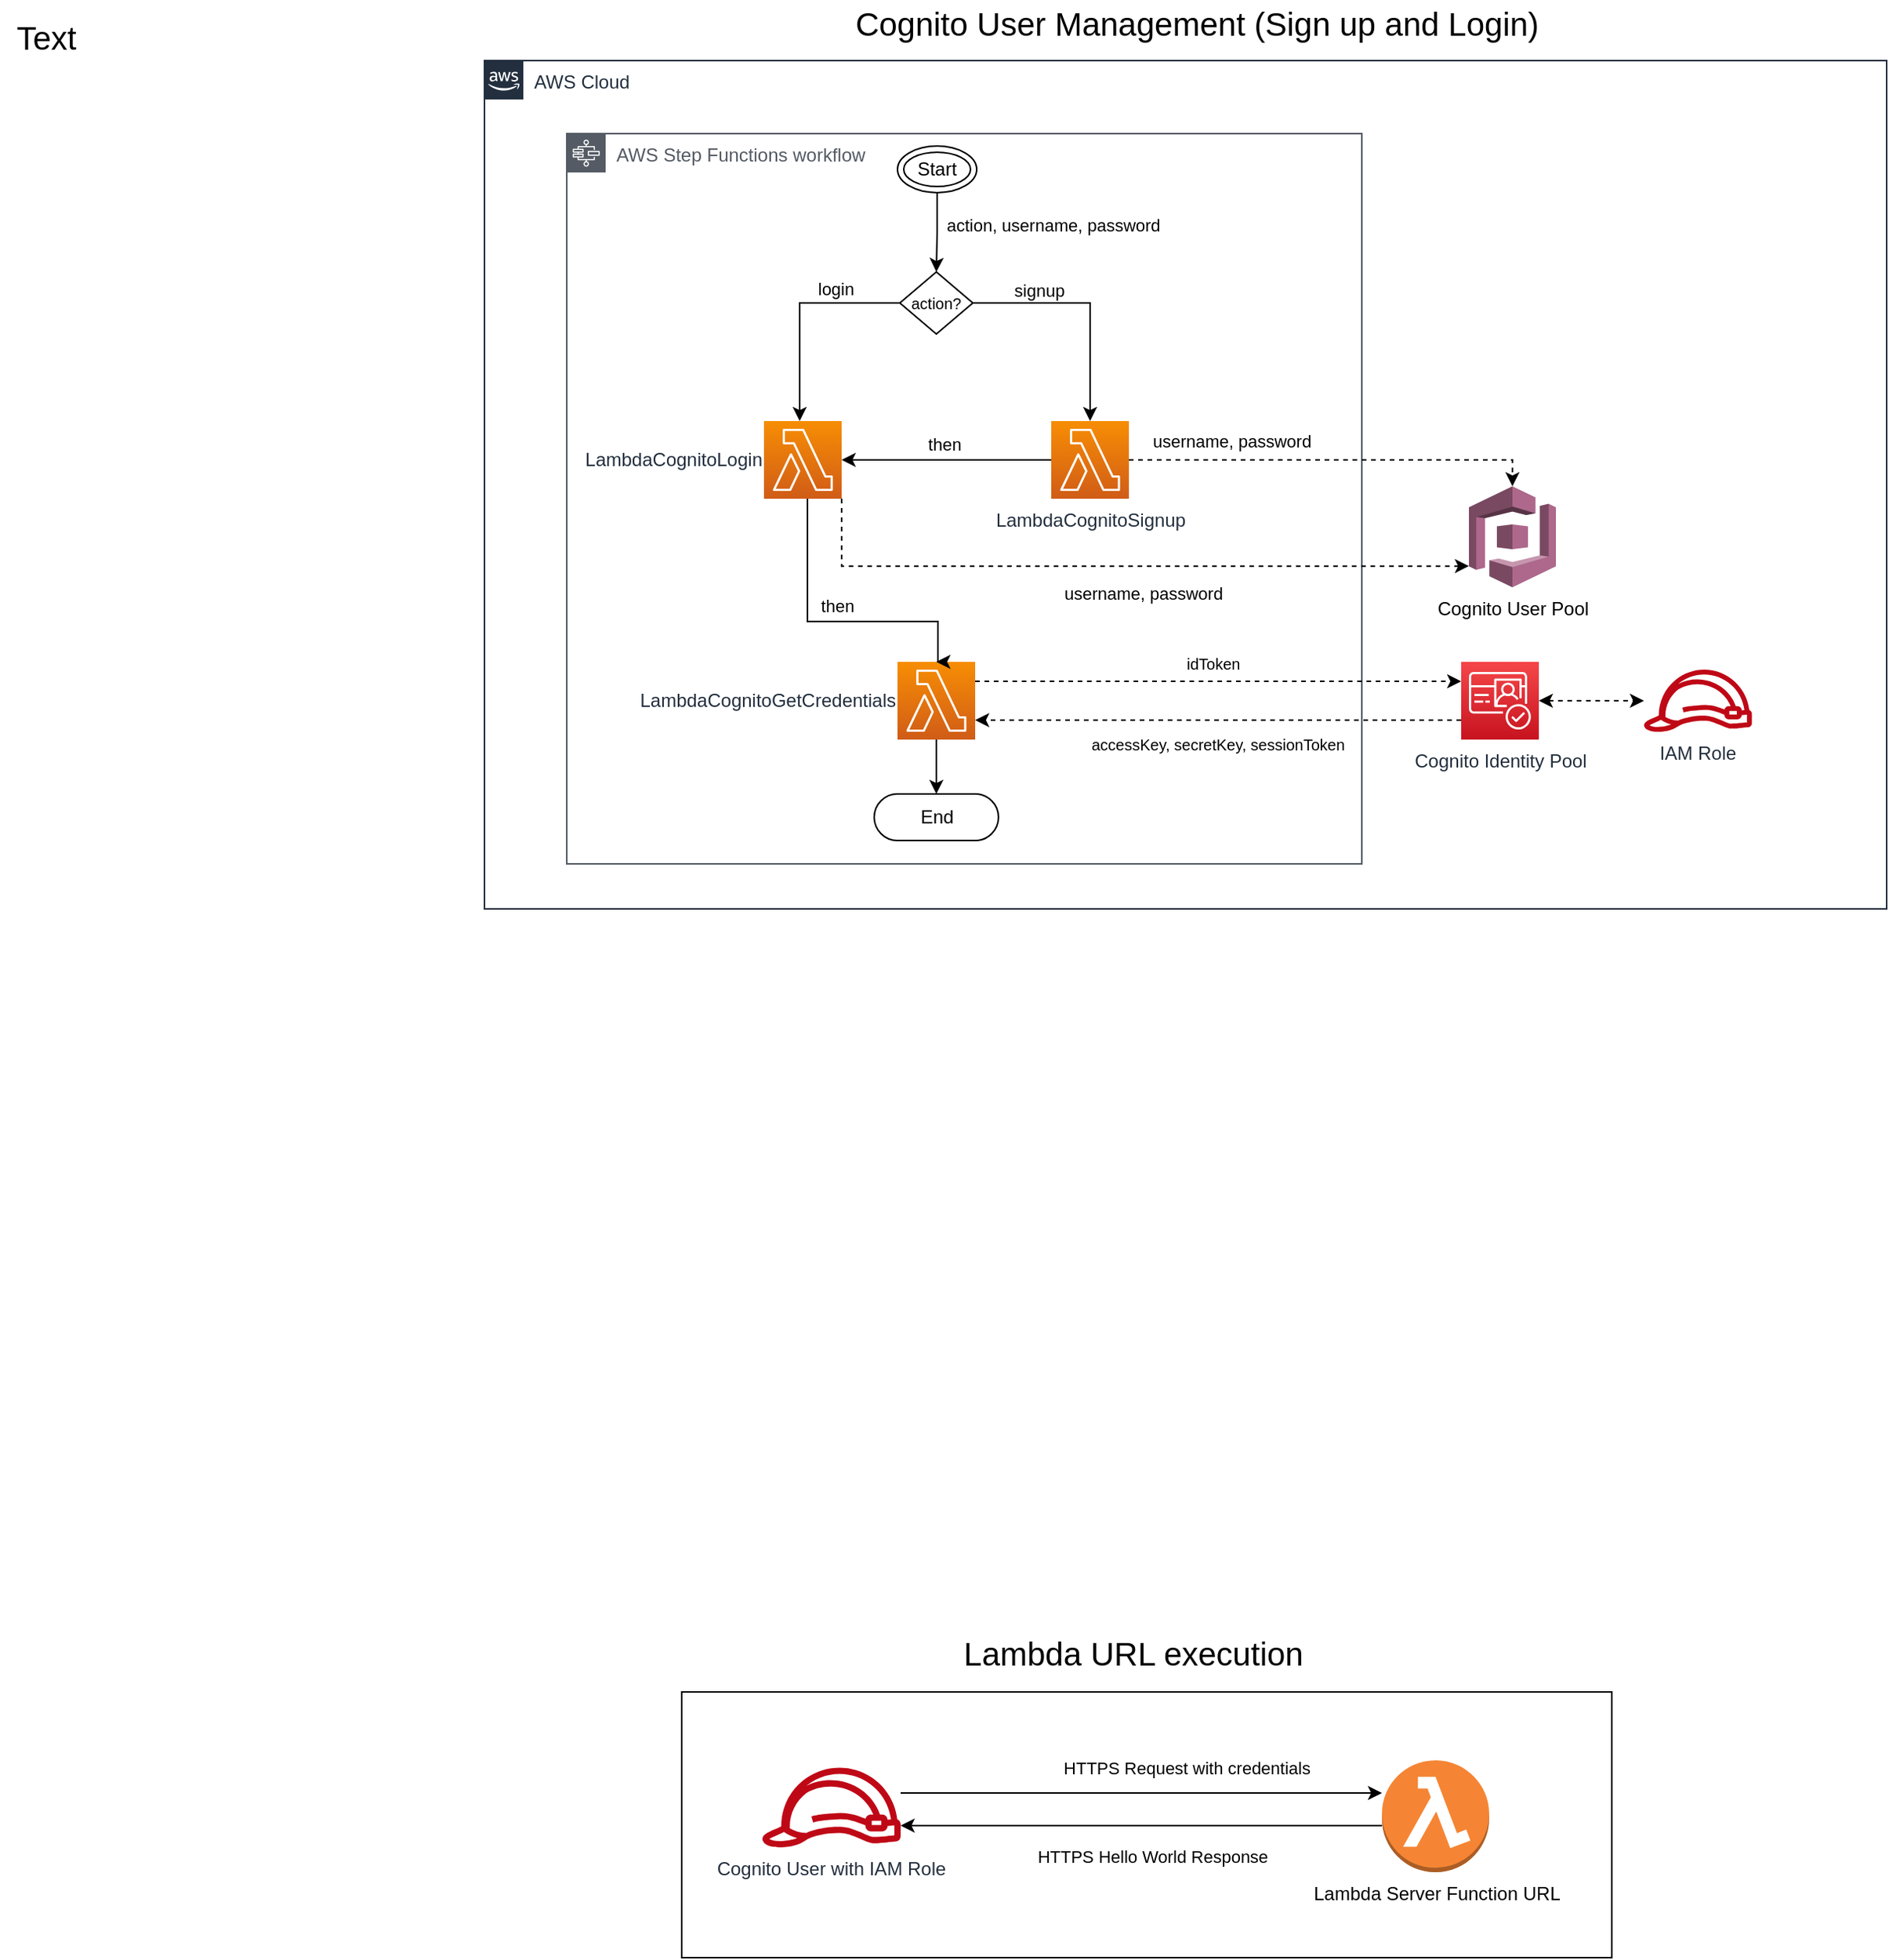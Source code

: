 <mxfile version="19.0.3" type="device"><diagram id="B_f14vZBj1gTlGo1-TIS" name="Page-1"><mxGraphModel dx="1542" dy="246" grid="0" gridSize="10" guides="1" tooltips="1" connect="1" arrows="1" fold="1" page="1" pageScale="1" pageWidth="1100" pageHeight="850" math="0" shadow="0"><root><mxCell id="0"/><mxCell id="1" parent="0"/><mxCell id="06fsg8PDmIgVNZSY2Xmb-52" value="" style="rounded=0;whiteSpace=wrap;html=1;fontSize=10;fillColor=none;" parent="1" vertex="1"><mxGeometry x="249" y="1110" width="599" height="171" as="geometry"/></mxCell><mxCell id="06fsg8PDmIgVNZSY2Xmb-34" value="HTTPS Request with credentials" style="edgeStyle=orthogonalEdgeStyle;rounded=0;orthogonalLoop=1;jettySize=auto;html=1;" parent="1" source="06fsg8PDmIgVNZSY2Xmb-32" target="06fsg8PDmIgVNZSY2Xmb-33" edge="1"><mxGeometry x="0.189" y="16" relative="1" as="geometry"><Array as="points"><mxPoint x="469" y="1175"/><mxPoint x="469" y="1175"/></Array><mxPoint as="offset"/><mxPoint x="688" y="1164" as="targetPoint"/></mxGeometry></mxCell><mxCell id="06fsg8PDmIgVNZSY2Xmb-32" value="Cognito User with IAM Role" style="sketch=0;outlineConnect=0;fontColor=#232F3E;gradientColor=none;fillColor=#BF0816;strokeColor=none;dashed=0;verticalLabelPosition=bottom;verticalAlign=top;align=center;html=1;fontSize=12;fontStyle=0;aspect=fixed;pointerEvents=1;shape=mxgraph.aws4.role;" parent="1" vertex="1"><mxGeometry x="300" y="1158.72" width="90.91" height="51.28" as="geometry"/></mxCell><mxCell id="06fsg8PDmIgVNZSY2Xmb-35" value="HTTPS Hello World Response" style="edgeStyle=orthogonalEdgeStyle;rounded=0;orthogonalLoop=1;jettySize=auto;html=1;" parent="1" source="06fsg8PDmIgVNZSY2Xmb-33" target="06fsg8PDmIgVNZSY2Xmb-32" edge="1"><mxGeometry x="-0.043" y="20" relative="1" as="geometry"><Array as="points"><mxPoint x="540" y="1196"/><mxPoint x="540" y="1196"/></Array><mxPoint as="offset"/></mxGeometry></mxCell><mxCell id="06fsg8PDmIgVNZSY2Xmb-33" value="Lambda Server Function URL" style="outlineConnect=0;dashed=0;verticalLabelPosition=bottom;verticalAlign=top;align=center;html=1;shape=mxgraph.aws3.lambda_function;fillColor=#F58534;gradientColor=none;" parent="1" vertex="1"><mxGeometry x="700" y="1154" width="69" height="72" as="geometry"/></mxCell><mxCell id="06fsg8PDmIgVNZSY2Xmb-36" value="&lt;font style=&quot;font-size: 21px;&quot;&gt;Cognito User Management (Sign up and Login)&lt;/font&gt;" style="text;html=1;strokeColor=none;fillColor=none;align=center;verticalAlign=middle;whiteSpace=wrap;rounded=0;" parent="1" vertex="1"><mxGeometry x="341.09" y="21" width="480" height="30" as="geometry"/></mxCell><mxCell id="06fsg8PDmIgVNZSY2Xmb-39" value="&lt;font style=&quot;font-size: 21px;&quot;&gt;Lambda URL execution&lt;/font&gt;" style="text;html=1;strokeColor=none;fillColor=none;align=center;verticalAlign=middle;whiteSpace=wrap;rounded=0;" parent="1" vertex="1"><mxGeometry x="300" y="1070" width="480" height="30" as="geometry"/></mxCell><mxCell id="06fsg8PDmIgVNZSY2Xmb-41" value="AWS Cloud" style="points=[[0,0],[0.25,0],[0.5,0],[0.75,0],[1,0],[1,0.25],[1,0.5],[1,0.75],[1,1],[0.75,1],[0.5,1],[0.25,1],[0,1],[0,0.75],[0,0.5],[0,0.25]];outlineConnect=0;gradientColor=none;html=1;whiteSpace=wrap;fontSize=12;fontStyle=0;container=1;pointerEvents=0;collapsible=0;recursiveResize=0;shape=mxgraph.aws4.group;grIcon=mxgraph.aws4.group_aws_cloud_alt;strokeColor=#232F3E;fillColor=none;verticalAlign=top;align=left;spacingLeft=30;fontColor=#232F3E;dashed=0;" parent="1" vertex="1"><mxGeometry x="122" y="60" width="903" height="546" as="geometry"/></mxCell><mxCell id="06fsg8PDmIgVNZSY2Xmb-3" value="Cognito User Pool" style="outlineConnect=0;dashed=0;verticalLabelPosition=bottom;verticalAlign=top;align=center;html=1;shape=mxgraph.aws3.cognito;fillColor=#AD688B;gradientColor=none;" parent="06fsg8PDmIgVNZSY2Xmb-41" vertex="1"><mxGeometry x="634" y="274" width="56" height="65" as="geometry"/></mxCell><mxCell id="06fsg8PDmIgVNZSY2Xmb-49" style="edgeStyle=orthogonalEdgeStyle;rounded=0;orthogonalLoop=1;jettySize=auto;html=1;dashed=1;fontSize=10;startArrow=classic;startFill=1;" parent="06fsg8PDmIgVNZSY2Xmb-41" source="06fsg8PDmIgVNZSY2Xmb-4" target="06fsg8PDmIgVNZSY2Xmb-5" edge="1"><mxGeometry relative="1" as="geometry"/></mxCell><mxCell id="06fsg8PDmIgVNZSY2Xmb-50" value="accessKey, secretKey, sessionToken" style="edgeStyle=orthogonalEdgeStyle;rounded=0;orthogonalLoop=1;jettySize=auto;html=1;exitX=0;exitY=0.75;exitDx=0;exitDy=0;exitPerimeter=0;entryX=1;entryY=0.75;entryDx=0;entryDy=0;entryPerimeter=0;dashed=1;fontSize=10;startArrow=none;startFill=0;" parent="06fsg8PDmIgVNZSY2Xmb-41" source="06fsg8PDmIgVNZSY2Xmb-4" target="06fsg8PDmIgVNZSY2Xmb-11" edge="1"><mxGeometry x="0.005" y="14" relative="1" as="geometry"><mxPoint y="1" as="offset"/></mxGeometry></mxCell><mxCell id="06fsg8PDmIgVNZSY2Xmb-4" value="Cognito Identity Pool" style="sketch=0;points=[[0,0,0],[0.25,0,0],[0.5,0,0],[0.75,0,0],[1,0,0],[0,1,0],[0.25,1,0],[0.5,1,0],[0.75,1,0],[1,1,0],[0,0.25,0],[0,0.5,0],[0,0.75,0],[1,0.25,0],[1,0.5,0],[1,0.75,0]];outlineConnect=0;fontColor=#232F3E;gradientColor=#F54749;gradientDirection=north;fillColor=#C7131F;strokeColor=#ffffff;dashed=0;verticalLabelPosition=bottom;verticalAlign=top;align=center;html=1;fontSize=12;fontStyle=0;aspect=fixed;shape=mxgraph.aws4.resourceIcon;resIcon=mxgraph.aws4.cognito;" parent="06fsg8PDmIgVNZSY2Xmb-41" vertex="1"><mxGeometry x="629" y="387" width="50" height="50" as="geometry"/></mxCell><mxCell id="06fsg8PDmIgVNZSY2Xmb-5" value="IAM Role" style="sketch=0;outlineConnect=0;fontColor=#232F3E;gradientColor=none;fillColor=#BF0816;strokeColor=none;dashed=0;verticalLabelPosition=bottom;verticalAlign=top;align=center;html=1;fontSize=12;fontStyle=0;aspect=fixed;pointerEvents=1;shape=mxgraph.aws4.role;" parent="06fsg8PDmIgVNZSY2Xmb-41" vertex="1"><mxGeometry x="746" y="392" width="70.91" height="40" as="geometry"/></mxCell><mxCell id="06fsg8PDmIgVNZSY2Xmb-7" value="AWS Step Functions workflow" style="sketch=0;outlineConnect=0;gradientColor=none;html=1;whiteSpace=wrap;fontSize=12;fontStyle=0;shape=mxgraph.aws4.group;grIcon=mxgraph.aws4.group_aws_step_functions_workflow;strokeColor=#545B64;fillColor=none;verticalAlign=top;align=left;spacingLeft=30;fontColor=#545B64;dashed=0;" parent="06fsg8PDmIgVNZSY2Xmb-41" vertex="1"><mxGeometry x="53" y="47" width="512" height="470" as="geometry"/></mxCell><mxCell id="06fsg8PDmIgVNZSY2Xmb-12" value="username, password" style="edgeStyle=orthogonalEdgeStyle;rounded=0;orthogonalLoop=1;jettySize=auto;html=1;entryX=0.5;entryY=0;entryDx=0;entryDy=0;entryPerimeter=0;dashed=1;" parent="06fsg8PDmIgVNZSY2Xmb-41" source="06fsg8PDmIgVNZSY2Xmb-9" target="06fsg8PDmIgVNZSY2Xmb-3" edge="1"><mxGeometry x="-0.508" y="12" relative="1" as="geometry"><Array as="points"><mxPoint x="662" y="257"/></Array><mxPoint x="1" as="offset"/></mxGeometry></mxCell><mxCell id="06fsg8PDmIgVNZSY2Xmb-19" value="then" style="edgeStyle=orthogonalEdgeStyle;rounded=0;orthogonalLoop=1;jettySize=auto;html=1;entryX=1;entryY=0.5;entryDx=0;entryDy=0;entryPerimeter=0;" parent="06fsg8PDmIgVNZSY2Xmb-41" source="06fsg8PDmIgVNZSY2Xmb-9" target="06fsg8PDmIgVNZSY2Xmb-10" edge="1"><mxGeometry x="0.022" y="-10" relative="1" as="geometry"><mxPoint x="203.0" y="227" as="targetPoint"/><mxPoint as="offset"/></mxGeometry></mxCell><mxCell id="06fsg8PDmIgVNZSY2Xmb-9" value="LambdaCognitoSignup" style="sketch=0;points=[[0,0,0],[0.25,0,0],[0.5,0,0],[0.75,0,0],[1,0,0],[0,1,0],[0.25,1,0],[0.5,1,0],[0.75,1,0],[1,1,0],[0,0.25,0],[0,0.5,0],[0,0.75,0],[1,0.25,0],[1,0.5,0],[1,0.75,0]];outlineConnect=0;fontColor=#232F3E;gradientColor=#F78E04;gradientDirection=north;fillColor=#D05C17;strokeColor=#ffffff;dashed=0;verticalLabelPosition=bottom;verticalAlign=top;align=center;html=1;fontSize=12;fontStyle=0;aspect=fixed;shape=mxgraph.aws4.resourceIcon;resIcon=mxgraph.aws4.lambda;" parent="06fsg8PDmIgVNZSY2Xmb-41" vertex="1"><mxGeometry x="365" y="232" width="50" height="50" as="geometry"/></mxCell><mxCell id="06fsg8PDmIgVNZSY2Xmb-14" value="signup" style="edgeStyle=orthogonalEdgeStyle;rounded=0;orthogonalLoop=1;jettySize=auto;html=1;entryX=0.5;entryY=0;entryDx=0;entryDy=0;entryPerimeter=0;exitX=1;exitY=0.5;exitDx=0;exitDy=0;" parent="06fsg8PDmIgVNZSY2Xmb-41" source="06fsg8PDmIgVNZSY2Xmb-45" target="06fsg8PDmIgVNZSY2Xmb-9" edge="1"><mxGeometry x="-0.439" y="8" relative="1" as="geometry"><mxPoint x="311" y="156.0" as="sourcePoint"/><mxPoint as="offset"/></mxGeometry></mxCell><mxCell id="06fsg8PDmIgVNZSY2Xmb-44" value="&lt;span style=&quot;color: rgb(0, 0, 0); font-family: Helvetica; font-size: 11px; font-style: normal; font-variant-ligatures: normal; font-variant-caps: normal; font-weight: 400; letter-spacing: normal; orphans: 2; text-align: center; text-indent: 0px; text-transform: none; widows: 2; word-spacing: 0px; -webkit-text-stroke-width: 0px; background-color: rgb(255, 255, 255); text-decoration-thickness: initial; text-decoration-style: initial; text-decoration-color: initial; float: none; display: inline !important;&quot;&gt;username, password&lt;/span&gt;" style="edgeStyle=orthogonalEdgeStyle;rounded=0;orthogonalLoop=1;jettySize=auto;html=1;exitX=1;exitY=1;exitDx=0;exitDy=0;exitPerimeter=0;entryX=0;entryY=0.79;entryDx=0;entryDy=0;entryPerimeter=0;fontSize=21;dashed=1;" parent="06fsg8PDmIgVNZSY2Xmb-41" source="06fsg8PDmIgVNZSY2Xmb-10" target="06fsg8PDmIgVNZSY2Xmb-3" edge="1"><mxGeometry x="0.061" y="-14" relative="1" as="geometry"><mxPoint as="offset"/></mxGeometry></mxCell><mxCell id="06fsg8PDmIgVNZSY2Xmb-10" value="LambdaCognitoLogin" style="sketch=0;points=[[0,0,0],[0.25,0,0],[0.5,0,0],[0.75,0,0],[1,0,0],[0,1,0],[0.25,1,0],[0.5,1,0],[0.75,1,0],[1,1,0],[0,0.25,0],[0,0.5,0],[0,0.75,0],[1,0.25,0],[1,0.5,0],[1,0.75,0]];outlineConnect=0;fontColor=#232F3E;gradientColor=#F78E04;gradientDirection=north;fillColor=#D05C17;strokeColor=#ffffff;dashed=0;verticalLabelPosition=middle;verticalAlign=middle;align=right;html=1;fontSize=12;fontStyle=0;aspect=fixed;shape=mxgraph.aws4.resourceIcon;resIcon=mxgraph.aws4.lambda;labelPosition=left;" parent="06fsg8PDmIgVNZSY2Xmb-41" vertex="1"><mxGeometry x="180.0" y="232" width="50" height="50" as="geometry"/></mxCell><mxCell id="06fsg8PDmIgVNZSY2Xmb-15" value="login" style="edgeStyle=orthogonalEdgeStyle;rounded=0;orthogonalLoop=1;jettySize=auto;html=1;exitX=0;exitY=0.5;exitDx=0;exitDy=0;" parent="06fsg8PDmIgVNZSY2Xmb-41" source="06fsg8PDmIgVNZSY2Xmb-45" target="06fsg8PDmIgVNZSY2Xmb-10" edge="1"><mxGeometry x="-0.409" y="-9" relative="1" as="geometry"><mxPoint x="273" y="156.0" as="sourcePoint"/><Array as="points"><mxPoint x="203" y="156"/></Array><mxPoint as="offset"/></mxGeometry></mxCell><mxCell id="06fsg8PDmIgVNZSY2Xmb-47" value="idToken" style="edgeStyle=orthogonalEdgeStyle;rounded=0;orthogonalLoop=1;jettySize=auto;html=1;exitX=1;exitY=0.25;exitDx=0;exitDy=0;exitPerimeter=0;entryX=0;entryY=0.25;entryDx=0;entryDy=0;entryPerimeter=0;dashed=1;fontSize=10;startArrow=none;startFill=0;" parent="06fsg8PDmIgVNZSY2Xmb-41" source="06fsg8PDmIgVNZSY2Xmb-11" target="06fsg8PDmIgVNZSY2Xmb-4" edge="1"><mxGeometry x="-0.022" y="12" relative="1" as="geometry"><mxPoint as="offset"/></mxGeometry></mxCell><mxCell id="06fsg8PDmIgVNZSY2Xmb-11" value="LambdaCognitoGetCredentials" style="sketch=0;points=[[0,0,0],[0.25,0,0],[0.5,0,0],[0.75,0,0],[1,0,0],[0,1,0],[0.25,1,0],[0.5,1,0],[0.75,1,0],[1,1,0],[0,0.25,0],[0,0.5,0],[0,0.75,0],[1,0.25,0],[1,0.5,0],[1,0.75,0]];outlineConnect=0;fontColor=#232F3E;gradientColor=#F78E04;gradientDirection=north;fillColor=#D05C17;strokeColor=#ffffff;dashed=0;verticalLabelPosition=middle;verticalAlign=middle;align=right;html=1;fontSize=12;fontStyle=0;aspect=fixed;shape=mxgraph.aws4.resourceIcon;resIcon=mxgraph.aws4.lambda;labelPosition=left;" parent="06fsg8PDmIgVNZSY2Xmb-41" vertex="1"><mxGeometry x="266.0" y="387" width="50" height="50" as="geometry"/></mxCell><mxCell id="06fsg8PDmIgVNZSY2Xmb-24" value="then" style="edgeStyle=orthogonalEdgeStyle;rounded=0;orthogonalLoop=1;jettySize=auto;html=1;entryX=0.5;entryY=0;entryDx=0;entryDy=0;entryPerimeter=0;" parent="06fsg8PDmIgVNZSY2Xmb-41" source="06fsg8PDmIgVNZSY2Xmb-10" target="06fsg8PDmIgVNZSY2Xmb-11" edge="1"><mxGeometry x="0.03" y="10" relative="1" as="geometry"><Array as="points"><mxPoint x="208" y="361"/><mxPoint x="292" y="361"/><mxPoint x="292" y="387"/></Array><mxPoint as="offset"/></mxGeometry></mxCell><mxCell id="06fsg8PDmIgVNZSY2Xmb-22" value="action, username, password" style="edgeStyle=orthogonalEdgeStyle;rounded=0;orthogonalLoop=1;jettySize=auto;html=1;entryX=0.5;entryY=0;entryDx=0;entryDy=0;" parent="06fsg8PDmIgVNZSY2Xmb-41" source="06fsg8PDmIgVNZSY2Xmb-21" target="06fsg8PDmIgVNZSY2Xmb-45" edge="1"><mxGeometry x="-0.179" y="74" relative="1" as="geometry"><mxPoint x="292" y="137" as="targetPoint"/><mxPoint as="offset"/></mxGeometry></mxCell><mxCell id="06fsg8PDmIgVNZSY2Xmb-21" value="Start" style="ellipse;shape=doubleEllipse;whiteSpace=wrap;html=1;" parent="06fsg8PDmIgVNZSY2Xmb-41" vertex="1"><mxGeometry x="266.0" y="55" width="51" height="30" as="geometry"/></mxCell><mxCell id="06fsg8PDmIgVNZSY2Xmb-23" value="End" style="html=1;dashed=0;whitespace=wrap;shape=mxgraph.dfd.start" parent="06fsg8PDmIgVNZSY2Xmb-41" vertex="1"><mxGeometry x="251.0" y="472" width="80" height="30" as="geometry"/></mxCell><mxCell id="06fsg8PDmIgVNZSY2Xmb-25" style="edgeStyle=orthogonalEdgeStyle;rounded=0;orthogonalLoop=1;jettySize=auto;html=1;" parent="06fsg8PDmIgVNZSY2Xmb-41" source="06fsg8PDmIgVNZSY2Xmb-11" target="06fsg8PDmIgVNZSY2Xmb-23" edge="1"><mxGeometry relative="1" as="geometry"/></mxCell><mxCell id="06fsg8PDmIgVNZSY2Xmb-45" value="action?" style="rhombus;fontSize=10;verticalAlign=middle;align=center;" parent="06fsg8PDmIgVNZSY2Xmb-41" vertex="1"><mxGeometry x="267.5" y="136" width="47" height="40" as="geometry"/></mxCell><mxCell id="06fsg8PDmIgVNZSY2Xmb-40" value="Text" style="text;html=1;strokeColor=none;fillColor=none;align=center;verticalAlign=middle;whiteSpace=wrap;rounded=0;fontSize=21;" parent="1" vertex="1"><mxGeometry x="-190" y="30" width="60" height="30" as="geometry"/></mxCell></root></mxGraphModel></diagram></mxfile>
